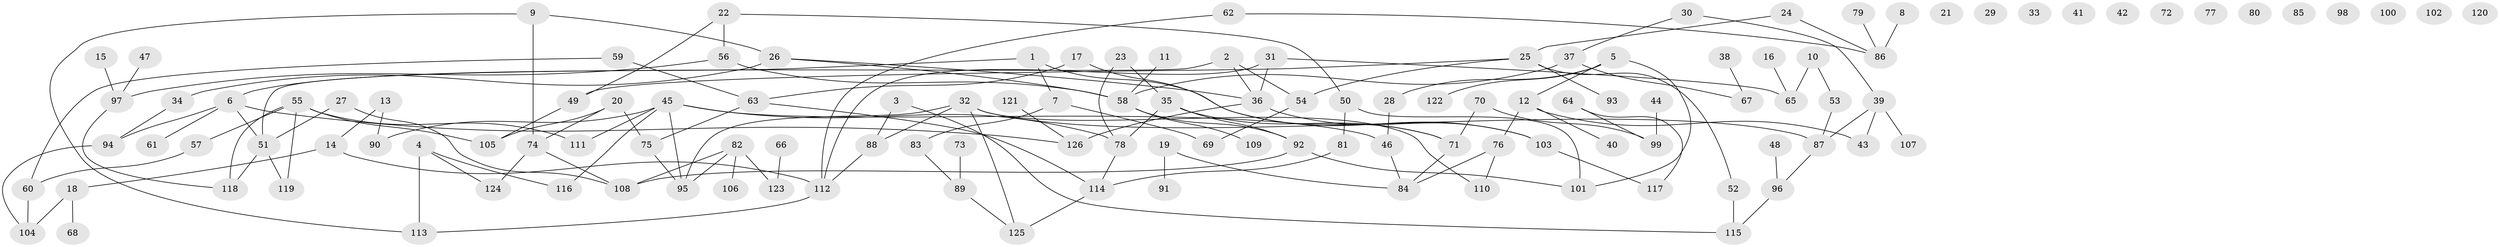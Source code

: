 // coarse degree distribution, {4: 0.1590909090909091, 6: 0.03409090909090909, 3: 0.17045454545454544, 5: 0.06818181818181818, 1: 0.20454545454545456, 2: 0.18181818181818182, 0: 0.14772727272727273, 9: 0.022727272727272728, 7: 0.011363636363636364}
// Generated by graph-tools (version 1.1) at 2025/16/03/04/25 18:16:32]
// undirected, 126 vertices, 152 edges
graph export_dot {
graph [start="1"]
  node [color=gray90,style=filled];
  1;
  2;
  3;
  4;
  5;
  6;
  7;
  8;
  9;
  10;
  11;
  12;
  13;
  14;
  15;
  16;
  17;
  18;
  19;
  20;
  21;
  22;
  23;
  24;
  25;
  26;
  27;
  28;
  29;
  30;
  31;
  32;
  33;
  34;
  35;
  36;
  37;
  38;
  39;
  40;
  41;
  42;
  43;
  44;
  45;
  46;
  47;
  48;
  49;
  50;
  51;
  52;
  53;
  54;
  55;
  56;
  57;
  58;
  59;
  60;
  61;
  62;
  63;
  64;
  65;
  66;
  67;
  68;
  69;
  70;
  71;
  72;
  73;
  74;
  75;
  76;
  77;
  78;
  79;
  80;
  81;
  82;
  83;
  84;
  85;
  86;
  87;
  88;
  89;
  90;
  91;
  92;
  93;
  94;
  95;
  96;
  97;
  98;
  99;
  100;
  101;
  102;
  103;
  104;
  105;
  106;
  107;
  108;
  109;
  110;
  111;
  112;
  113;
  114;
  115;
  116;
  117;
  118;
  119;
  120;
  121;
  122;
  123;
  124;
  125;
  126;
  1 -- 6;
  1 -- 7;
  1 -- 103;
  2 -- 36;
  2 -- 51;
  2 -- 54;
  3 -- 88;
  3 -- 115;
  4 -- 113;
  4 -- 116;
  4 -- 124;
  5 -- 12;
  5 -- 28;
  5 -- 101;
  5 -- 122;
  6 -- 51;
  6 -- 61;
  6 -- 94;
  6 -- 126;
  7 -- 69;
  7 -- 83;
  8 -- 86;
  9 -- 26;
  9 -- 74;
  9 -- 113;
  10 -- 53;
  10 -- 65;
  11 -- 58;
  12 -- 40;
  12 -- 43;
  12 -- 76;
  13 -- 14;
  13 -- 90;
  14 -- 18;
  14 -- 112;
  15 -- 97;
  16 -- 65;
  17 -- 63;
  17 -- 71;
  18 -- 68;
  18 -- 104;
  19 -- 84;
  19 -- 91;
  20 -- 74;
  20 -- 75;
  20 -- 105;
  22 -- 49;
  22 -- 50;
  22 -- 56;
  23 -- 35;
  23 -- 78;
  24 -- 25;
  24 -- 86;
  25 -- 49;
  25 -- 52;
  25 -- 54;
  25 -- 93;
  26 -- 34;
  26 -- 36;
  26 -- 58;
  27 -- 51;
  27 -- 108;
  28 -- 46;
  30 -- 37;
  30 -- 39;
  31 -- 36;
  31 -- 65;
  31 -- 112;
  32 -- 87;
  32 -- 88;
  32 -- 95;
  32 -- 110;
  32 -- 125;
  34 -- 94;
  35 -- 71;
  35 -- 78;
  35 -- 92;
  36 -- 103;
  36 -- 126;
  37 -- 58;
  37 -- 67;
  38 -- 67;
  39 -- 43;
  39 -- 87;
  39 -- 107;
  44 -- 99;
  45 -- 46;
  45 -- 78;
  45 -- 90;
  45 -- 95;
  45 -- 111;
  45 -- 116;
  46 -- 84;
  47 -- 97;
  48 -- 96;
  49 -- 105;
  50 -- 81;
  50 -- 101;
  51 -- 118;
  51 -- 119;
  52 -- 115;
  53 -- 87;
  54 -- 69;
  55 -- 57;
  55 -- 105;
  55 -- 111;
  55 -- 118;
  55 -- 119;
  56 -- 58;
  56 -- 97;
  57 -- 60;
  58 -- 92;
  58 -- 109;
  59 -- 60;
  59 -- 63;
  60 -- 104;
  62 -- 86;
  62 -- 112;
  63 -- 75;
  63 -- 114;
  64 -- 99;
  64 -- 117;
  66 -- 123;
  70 -- 71;
  70 -- 99;
  71 -- 84;
  73 -- 89;
  74 -- 108;
  74 -- 124;
  75 -- 95;
  76 -- 84;
  76 -- 110;
  78 -- 114;
  79 -- 86;
  81 -- 114;
  82 -- 95;
  82 -- 106;
  82 -- 108;
  82 -- 123;
  83 -- 89;
  87 -- 96;
  88 -- 112;
  89 -- 125;
  92 -- 101;
  92 -- 108;
  94 -- 104;
  96 -- 115;
  97 -- 118;
  103 -- 117;
  112 -- 113;
  114 -- 125;
  121 -- 126;
}

